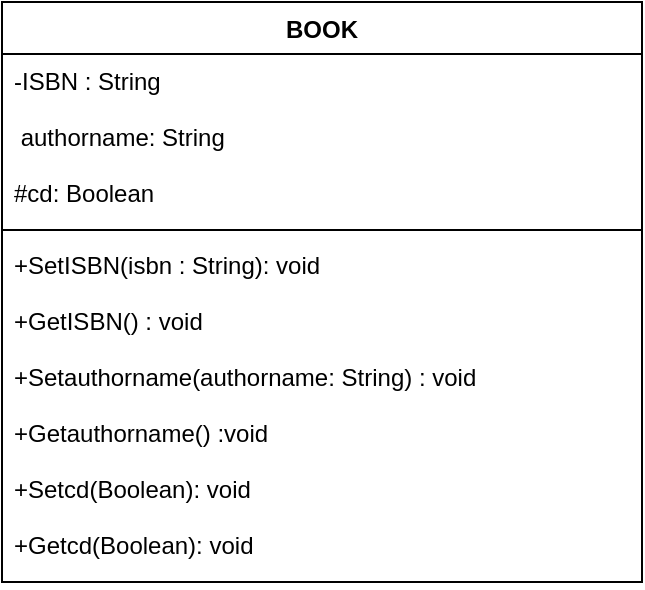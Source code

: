 <mxfile version="13.8.0" type="github">
  <diagram id="C5RBs43oDa-KdzZeNtuy" name="Page-1">
    <mxGraphModel dx="868" dy="482" grid="1" gridSize="10" guides="1" tooltips="1" connect="1" arrows="1" fold="1" page="1" pageScale="1" pageWidth="827" pageHeight="1169" math="0" shadow="0">
      <root>
        <mxCell id="WIyWlLk6GJQsqaUBKTNV-0" />
        <mxCell id="WIyWlLk6GJQsqaUBKTNV-1" parent="WIyWlLk6GJQsqaUBKTNV-0" />
        <mxCell id="eOZRHbMCo8jEPbZn70VB-1" value="BOOK" style="swimlane;fontStyle=1;align=center;verticalAlign=top;childLayout=stackLayout;horizontal=1;startSize=26;horizontalStack=0;resizeParent=1;resizeParentMax=0;resizeLast=0;collapsible=1;marginBottom=0;" vertex="1" parent="WIyWlLk6GJQsqaUBKTNV-1">
          <mxGeometry x="320" y="40" width="320" height="290" as="geometry" />
        </mxCell>
        <mxCell id="eOZRHbMCo8jEPbZn70VB-2" value="-ISBN : String&#xa;&#xa; authorname: String&#xa;&#xa;#cd: Boolean" style="text;strokeColor=none;fillColor=none;align=left;verticalAlign=top;spacingLeft=4;spacingRight=4;overflow=hidden;rotatable=0;points=[[0,0.5],[1,0.5]];portConstraint=eastwest;" vertex="1" parent="eOZRHbMCo8jEPbZn70VB-1">
          <mxGeometry y="26" width="320" height="84" as="geometry" />
        </mxCell>
        <mxCell id="eOZRHbMCo8jEPbZn70VB-3" value="" style="line;strokeWidth=1;fillColor=none;align=left;verticalAlign=middle;spacingTop=-1;spacingLeft=3;spacingRight=3;rotatable=0;labelPosition=right;points=[];portConstraint=eastwest;" vertex="1" parent="eOZRHbMCo8jEPbZn70VB-1">
          <mxGeometry y="110" width="320" height="8" as="geometry" />
        </mxCell>
        <mxCell id="eOZRHbMCo8jEPbZn70VB-4" value="+SetISBN(isbn : String): void&#xa;&#xa;+GetISBN() : void&#xa;&#xa;+Setauthorname(authorname: String) : void&#xa;&#xa;+Getauthorname() :void&#xa;&#xa;+Setcd(Boolean): void&#xa;&#xa;+Getcd(Boolean): void" style="text;strokeColor=none;fillColor=none;align=left;verticalAlign=top;spacingLeft=4;spacingRight=4;overflow=hidden;rotatable=0;points=[[0,0.5],[1,0.5]];portConstraint=eastwest;" vertex="1" parent="eOZRHbMCo8jEPbZn70VB-1">
          <mxGeometry y="118" width="320" height="172" as="geometry" />
        </mxCell>
      </root>
    </mxGraphModel>
  </diagram>
</mxfile>
